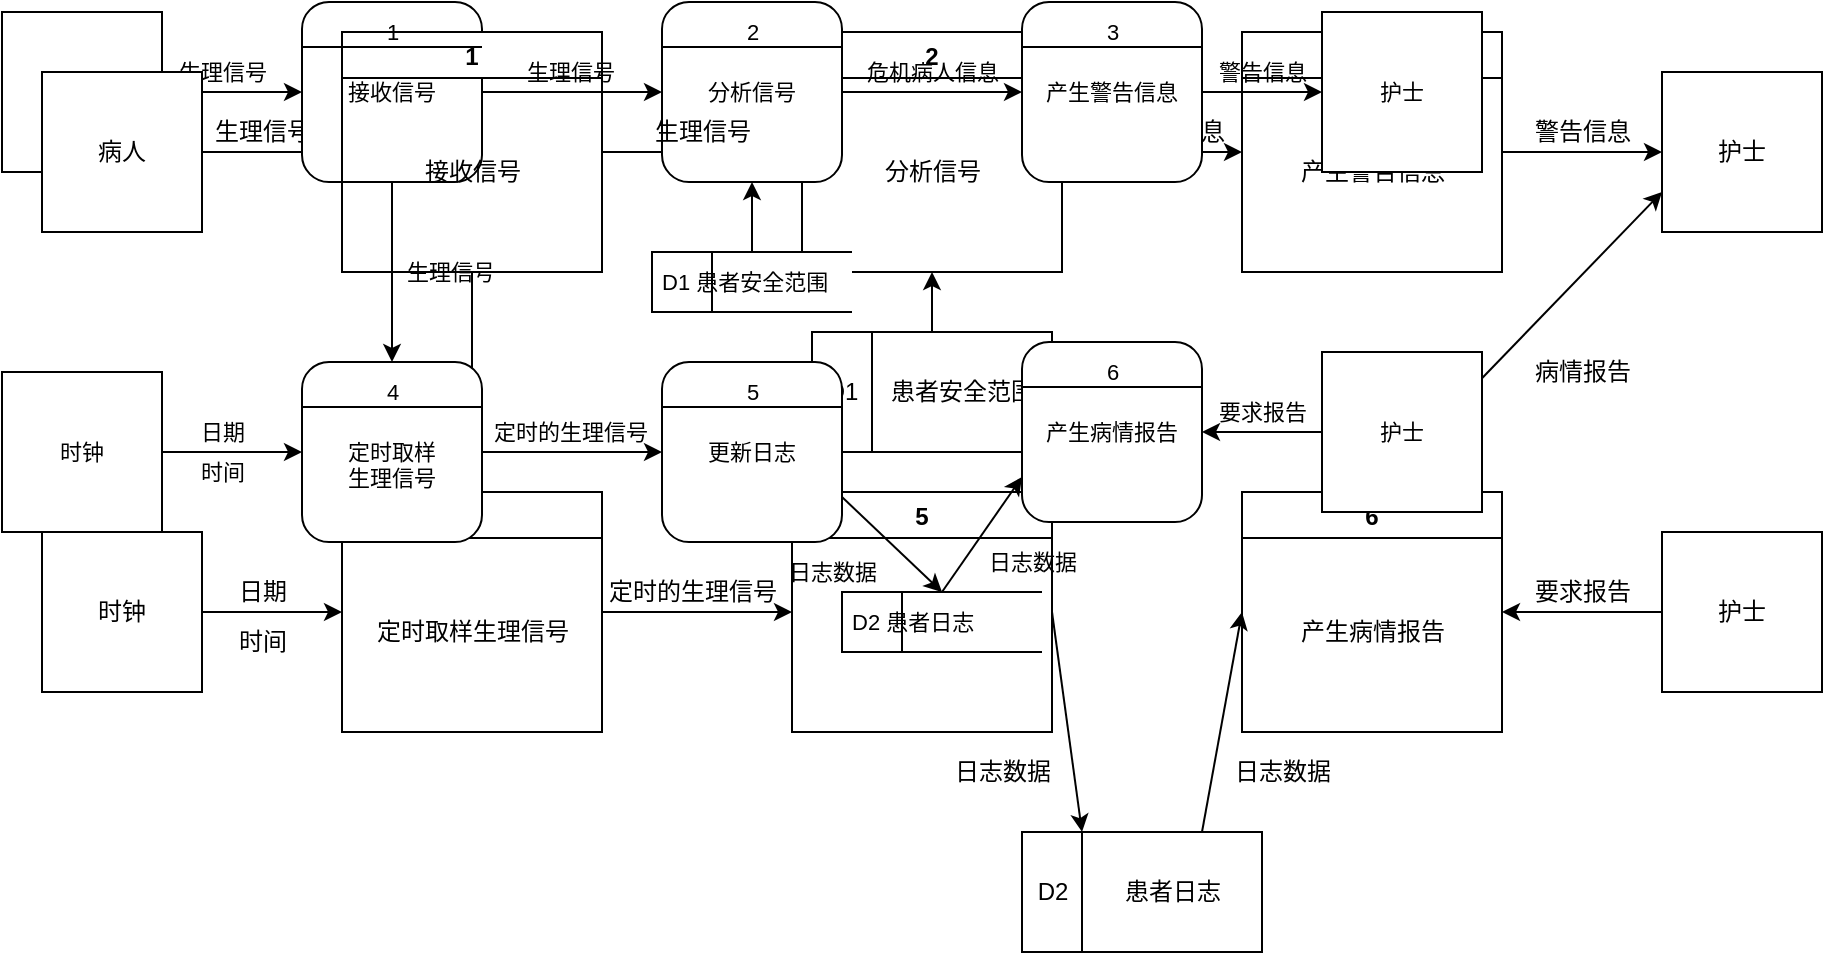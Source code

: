 <mxfile version="16.1.0" type="github">
  <diagram id="3TO2HTd1XTca4pT1SEqU" name="Page-1">
    <mxGraphModel dx="781" dy="1057" grid="1" gridSize="10" guides="1" tooltips="1" connect="1" arrows="1" fold="1" page="1" pageScale="1" pageWidth="827" pageHeight="1169" math="0" shadow="0">
      <root>
        <mxCell id="0" />
        <mxCell id="1" parent="0" />
        <mxCell id="fn_dwkTccMDDkA09NRd3-2" value="" style="endArrow=classic;html=1;rounded=0;exitX=1;exitY=0.5;exitDx=0;exitDy=0;" edge="1" parent="1">
          <mxGeometry width="50" height="50" relative="1" as="geometry">
            <mxPoint x="230" y="330" as="sourcePoint" />
            <mxPoint x="300" y="330" as="targetPoint" />
          </mxGeometry>
        </mxCell>
        <mxCell id="k9_t2tAj-eUcyQC52ZqI-5" style="edgeStyle=orthogonalEdgeStyle;rounded=0;orthogonalLoop=1;jettySize=auto;html=1;exitX=1;exitY=0.5;exitDx=0;exitDy=0;entryX=0;entryY=0.5;entryDx=0;entryDy=0;fontSize=11;" edge="1" parent="1" source="k9_t2tAj-eUcyQC52ZqI-1" target="k9_t2tAj-eUcyQC52ZqI-2">
          <mxGeometry relative="1" as="geometry" />
        </mxCell>
        <mxCell id="fn_dwkTccMDDkA09NRd3-15" value="生理信号" style="text;html=1;align=center;verticalAlign=middle;resizable=0;points=[];autosize=1;strokeColor=none;fillColor=none;" vertex="1" parent="1">
          <mxGeometry x="230" y="310" width="60" height="20" as="geometry" />
        </mxCell>
        <mxCell id="k9_t2tAj-eUcyQC52ZqI-1" value="&lt;font style=&quot;font-size: 11px&quot;&gt;病人&lt;/font&gt;" style="whiteSpace=wrap;html=1;aspect=fixed;fontSize=22;" vertex="1" parent="1">
          <mxGeometry x="130" y="260" width="80" height="80" as="geometry" />
        </mxCell>
        <mxCell id="fn_dwkTccMDDkA09NRd3-20" style="edgeStyle=orthogonalEdgeStyle;rounded=0;orthogonalLoop=1;jettySize=auto;html=1;exitX=1;exitY=0.5;exitDx=0;exitDy=0;" edge="1" parent="1" source="fn_dwkTccMDDkA09NRd3-17">
          <mxGeometry relative="1" as="geometry">
            <mxPoint x="530" y="330" as="targetPoint" />
          </mxGeometry>
        </mxCell>
        <mxCell id="k9_t2tAj-eUcyQC52ZqI-41" style="edgeStyle=orthogonalEdgeStyle;rounded=0;orthogonalLoop=1;jettySize=auto;html=1;exitX=0.5;exitY=1;exitDx=0;exitDy=0;entryX=0.5;entryY=0;entryDx=0;entryDy=0;fontSize=11;" edge="1" parent="1" source="k9_t2tAj-eUcyQC52ZqI-2" target="k9_t2tAj-eUcyQC52ZqI-37">
          <mxGeometry relative="1" as="geometry" />
        </mxCell>
        <mxCell id="fn_dwkTccMDDkA09NRd3-49" style="edgeStyle=orthogonalEdgeStyle;rounded=0;orthogonalLoop=1;jettySize=auto;html=1;exitX=0.5;exitY=1;exitDx=0;exitDy=0;entryX=0.5;entryY=0;entryDx=0;entryDy=0;" edge="1" parent="1" source="fn_dwkTccMDDkA09NRd3-17" target="fn_dwkTccMDDkA09NRd3-47">
          <mxGeometry relative="1" as="geometry" />
        </mxCell>
        <mxCell id="k9_t2tAj-eUcyQC52ZqI-2" value="接收信号" style="rounded=1;whiteSpace=wrap;html=1;fontSize=11;" vertex="1" parent="1">
          <mxGeometry x="280" y="255" width="90" height="90" as="geometry" />
        </mxCell>
        <mxCell id="fn_dwkTccMDDkA09NRd3-17" value="1" style="swimlane;" vertex="1" parent="1">
          <mxGeometry x="300" y="270" width="130" height="120" as="geometry" />
        </mxCell>
        <mxCell id="fn_dwkTccMDDkA09NRd3-18" value="接收信号" style="text;html=1;align=center;verticalAlign=middle;resizable=0;points=[];autosize=1;strokeColor=none;fillColor=none;" vertex="1" parent="fn_dwkTccMDDkA09NRd3-17">
          <mxGeometry x="35" y="60" width="60" height="20" as="geometry" />
        </mxCell>
        <mxCell id="k9_t2tAj-eUcyQC52ZqI-3" value="" style="endArrow=none;html=1;rounded=0;fontSize=11;exitX=0;exitY=0.25;exitDx=0;exitDy=0;entryX=1;entryY=0.25;entryDx=0;entryDy=0;" edge="1" parent="1" source="k9_t2tAj-eUcyQC52ZqI-2" target="k9_t2tAj-eUcyQC52ZqI-2">
          <mxGeometry width="50" height="50" relative="1" as="geometry">
            <mxPoint x="340" y="330" as="sourcePoint" />
            <mxPoint x="390" y="280" as="targetPoint" />
          </mxGeometry>
        </mxCell>
        <mxCell id="fn_dwkTccMDDkA09NRd3-36" style="edgeStyle=orthogonalEdgeStyle;rounded=0;orthogonalLoop=1;jettySize=auto;html=1;exitX=1;exitY=0.5;exitDx=0;exitDy=0;entryX=0;entryY=0.5;entryDx=0;entryDy=0;" edge="1" parent="1" source="fn_dwkTccMDDkA09NRd3-22" target="fn_dwkTccMDDkA09NRd3-34">
          <mxGeometry relative="1" as="geometry" />
        </mxCell>
        <mxCell id="k9_t2tAj-eUcyQC52ZqI-4" value="1" style="text;html=1;align=center;verticalAlign=middle;resizable=0;points=[];autosize=1;strokeColor=none;fillColor=none;fontSize=11;" vertex="1" parent="1">
          <mxGeometry x="315" y="260" width="20" height="20" as="geometry" />
        </mxCell>
        <mxCell id="fn_dwkTccMDDkA09NRd3-22" value="2" style="swimlane;" vertex="1" parent="1">
          <mxGeometry x="530" y="270" width="130" height="120" as="geometry" />
        </mxCell>
        <mxCell id="fn_dwkTccMDDkA09NRd3-23" value="分析信号" style="text;html=1;align=center;verticalAlign=middle;resizable=0;points=[];autosize=1;strokeColor=none;fillColor=none;" vertex="1" parent="fn_dwkTccMDDkA09NRd3-22">
          <mxGeometry x="35" y="60" width="60" height="20" as="geometry" />
        </mxCell>
        <mxCell id="k9_t2tAj-eUcyQC52ZqI-6" value="生理信号" style="text;html=1;align=center;verticalAlign=middle;resizable=0;points=[];autosize=1;strokeColor=none;fillColor=none;fontSize=11;" vertex="1" parent="1">
          <mxGeometry x="210" y="280" width="60" height="20" as="geometry" />
        </mxCell>
        <mxCell id="fn_dwkTccMDDkA09NRd3-33" style="edgeStyle=orthogonalEdgeStyle;rounded=0;orthogonalLoop=1;jettySize=auto;html=1;exitX=0.5;exitY=0;exitDx=0;exitDy=0;entryX=0.5;entryY=1;entryDx=0;entryDy=0;" edge="1" parent="1" source="fn_dwkTccMDDkA09NRd3-27" target="fn_dwkTccMDDkA09NRd3-22">
          <mxGeometry relative="1" as="geometry" />
        </mxCell>
        <mxCell id="k9_t2tAj-eUcyQC52ZqI-13" style="edgeStyle=orthogonalEdgeStyle;rounded=0;orthogonalLoop=1;jettySize=auto;html=1;entryX=0;entryY=0.5;entryDx=0;entryDy=0;fontSize=11;exitX=1;exitY=0.5;exitDx=0;exitDy=0;" edge="1" parent="1" source="k9_t2tAj-eUcyQC52ZqI-2" target="k9_t2tAj-eUcyQC52ZqI-14">
          <mxGeometry relative="1" as="geometry">
            <mxPoint x="390" y="310" as="sourcePoint" />
          </mxGeometry>
        </mxCell>
        <mxCell id="fn_dwkTccMDDkA09NRd3-27" value="" style="rounded=0;whiteSpace=wrap;html=1;" vertex="1" parent="1">
          <mxGeometry x="535" y="420" width="120" height="60" as="geometry" />
        </mxCell>
        <mxCell id="k9_t2tAj-eUcyQC52ZqI-24" style="edgeStyle=orthogonalEdgeStyle;rounded=0;orthogonalLoop=1;jettySize=auto;html=1;exitX=1;exitY=0.5;exitDx=0;exitDy=0;fontSize=11;entryX=0;entryY=0.5;entryDx=0;entryDy=0;" edge="1" parent="1" source="k9_t2tAj-eUcyQC52ZqI-14" target="k9_t2tAj-eUcyQC52ZqI-21">
          <mxGeometry relative="1" as="geometry" />
        </mxCell>
        <mxCell id="fn_dwkTccMDDkA09NRd3-28" value="" style="endArrow=none;html=1;rounded=0;entryX=0.25;entryY=0;entryDx=0;entryDy=0;exitX=0.25;exitY=1;exitDx=0;exitDy=0;" edge="1" parent="1" source="fn_dwkTccMDDkA09NRd3-27" target="fn_dwkTccMDDkA09NRd3-27">
          <mxGeometry width="50" height="50" relative="1" as="geometry">
            <mxPoint x="550" y="490" as="sourcePoint" />
            <mxPoint x="600" y="440" as="targetPoint" />
          </mxGeometry>
        </mxCell>
        <mxCell id="k9_t2tAj-eUcyQC52ZqI-14" value="分析信号" style="rounded=1;whiteSpace=wrap;html=1;fontSize=11;" vertex="1" parent="1">
          <mxGeometry x="460" y="255" width="90" height="90" as="geometry" />
        </mxCell>
        <mxCell id="fn_dwkTccMDDkA09NRd3-29" value="D1" style="text;html=1;align=center;verticalAlign=middle;resizable=0;points=[];autosize=1;strokeColor=none;fillColor=none;" vertex="1" parent="1">
          <mxGeometry x="535" y="440" width="30" height="20" as="geometry" />
        </mxCell>
        <mxCell id="k9_t2tAj-eUcyQC52ZqI-15" value="" style="endArrow=none;html=1;rounded=0;fontSize=11;exitX=0;exitY=0.25;exitDx=0;exitDy=0;entryX=1;entryY=0.25;entryDx=0;entryDy=0;" edge="1" parent="1" source="k9_t2tAj-eUcyQC52ZqI-14" target="k9_t2tAj-eUcyQC52ZqI-14">
          <mxGeometry width="50" height="50" relative="1" as="geometry">
            <mxPoint x="530" y="330" as="sourcePoint" />
            <mxPoint x="580" y="280" as="targetPoint" />
          </mxGeometry>
        </mxCell>
        <mxCell id="fn_dwkTccMDDkA09NRd3-30" value="患者安全范围" style="text;html=1;align=center;verticalAlign=middle;resizable=0;points=[];autosize=1;strokeColor=none;fillColor=none;" vertex="1" parent="1">
          <mxGeometry x="565" y="440" width="90" height="20" as="geometry" />
        </mxCell>
        <mxCell id="k9_t2tAj-eUcyQC52ZqI-16" value="2" style="text;html=1;align=center;verticalAlign=middle;resizable=0;points=[];autosize=1;strokeColor=none;fillColor=none;fontSize=11;" vertex="1" parent="1">
          <mxGeometry x="495" y="260" width="20" height="20" as="geometry" />
        </mxCell>
        <mxCell id="fn_dwkTccMDDkA09NRd3-39" style="edgeStyle=orthogonalEdgeStyle;rounded=0;orthogonalLoop=1;jettySize=auto;html=1;exitX=1;exitY=0.5;exitDx=0;exitDy=0;" edge="1" parent="1" source="fn_dwkTccMDDkA09NRd3-34" target="fn_dwkTccMDDkA09NRd3-41">
          <mxGeometry relative="1" as="geometry">
            <mxPoint x="960" y="330" as="targetPoint" />
          </mxGeometry>
        </mxCell>
        <mxCell id="k9_t2tAj-eUcyQC52ZqI-17" value="生理信号" style="text;html=1;align=center;verticalAlign=middle;resizable=0;points=[];autosize=1;strokeColor=none;fillColor=none;fontSize=11;" vertex="1" parent="1">
          <mxGeometry x="384" y="280" width="60" height="20" as="geometry" />
        </mxCell>
        <mxCell id="fn_dwkTccMDDkA09NRd3-34" value="3" style="swimlane;" vertex="1" parent="1">
          <mxGeometry x="750" y="270" width="130" height="120" as="geometry" />
        </mxCell>
        <mxCell id="fn_dwkTccMDDkA09NRd3-35" value="产生警告信息" style="text;html=1;align=center;verticalAlign=middle;resizable=0;points=[];autosize=1;strokeColor=none;fillColor=none;" vertex="1" parent="fn_dwkTccMDDkA09NRd3-34">
          <mxGeometry x="20" y="60" width="90" height="20" as="geometry" />
        </mxCell>
        <mxCell id="k9_t2tAj-eUcyQC52ZqI-19" style="edgeStyle=orthogonalEdgeStyle;rounded=0;orthogonalLoop=1;jettySize=auto;html=1;exitX=0.5;exitY=0;exitDx=0;exitDy=0;entryX=0.5;entryY=1;entryDx=0;entryDy=0;fontSize=11;" edge="1" parent="1" source="k9_t2tAj-eUcyQC52ZqI-18" target="k9_t2tAj-eUcyQC52ZqI-14">
          <mxGeometry relative="1" as="geometry" />
        </mxCell>
        <mxCell id="fn_dwkTccMDDkA09NRd3-37" value="生理信号" style="text;html=1;align=center;verticalAlign=middle;resizable=0;points=[];autosize=1;strokeColor=none;fillColor=none;" vertex="1" parent="1">
          <mxGeometry x="450" y="310" width="60" height="20" as="geometry" />
        </mxCell>
        <mxCell id="k9_t2tAj-eUcyQC52ZqI-18" value="D1&lt;span style=&quot;white-space: pre&quot;&gt; &lt;/span&gt;患者安全范围" style="html=1;dashed=0;whitespace=wrap;shape=mxgraph.dfd.dataStoreID;align=left;spacingLeft=3;points=[[0,0],[0.5,0],[1,0],[0,0.5],[1,0.5],[0,1],[0.5,1],[1,1]];fontSize=11;" vertex="1" parent="1">
          <mxGeometry x="455" y="380" width="100" height="30" as="geometry" />
        </mxCell>
        <mxCell id="fn_dwkTccMDDkA09NRd3-38" value="危机病人信息" style="text;html=1;align=center;verticalAlign=middle;resizable=0;points=[];autosize=1;strokeColor=none;fillColor=none;" vertex="1" parent="1">
          <mxGeometry x="660" y="310" width="90" height="20" as="geometry" />
        </mxCell>
        <mxCell id="k9_t2tAj-eUcyQC52ZqI-27" style="edgeStyle=orthogonalEdgeStyle;rounded=0;orthogonalLoop=1;jettySize=auto;html=1;exitX=1;exitY=0.5;exitDx=0;exitDy=0;entryX=0;entryY=0.5;entryDx=0;entryDy=0;fontSize=11;" edge="1" parent="1" source="k9_t2tAj-eUcyQC52ZqI-21" target="k9_t2tAj-eUcyQC52ZqI-26">
          <mxGeometry relative="1" as="geometry" />
        </mxCell>
        <mxCell id="fn_dwkTccMDDkA09NRd3-41" value="护士" style="whiteSpace=wrap;html=1;aspect=fixed;" vertex="1" parent="1">
          <mxGeometry x="960" y="290" width="80" height="80" as="geometry" />
        </mxCell>
        <mxCell id="k9_t2tAj-eUcyQC52ZqI-21" value="产生警告信息" style="rounded=1;whiteSpace=wrap;html=1;fontSize=11;" vertex="1" parent="1">
          <mxGeometry x="640" y="255" width="90" height="90" as="geometry" />
        </mxCell>
        <mxCell id="fn_dwkTccMDDkA09NRd3-42" value="警告信息" style="text;html=1;align=center;verticalAlign=middle;resizable=0;points=[];autosize=1;strokeColor=none;fillColor=none;" vertex="1" parent="1">
          <mxGeometry x="890" y="310" width="60" height="20" as="geometry" />
        </mxCell>
        <mxCell id="k9_t2tAj-eUcyQC52ZqI-22" value="" style="endArrow=none;html=1;rounded=0;fontSize=11;exitX=0;exitY=0.25;exitDx=0;exitDy=0;entryX=1;entryY=0.25;entryDx=0;entryDy=0;" edge="1" parent="1" source="k9_t2tAj-eUcyQC52ZqI-21" target="k9_t2tAj-eUcyQC52ZqI-21">
          <mxGeometry width="50" height="50" relative="1" as="geometry">
            <mxPoint x="710" y="330" as="sourcePoint" />
            <mxPoint x="760" y="280" as="targetPoint" />
          </mxGeometry>
        </mxCell>
        <mxCell id="fn_dwkTccMDDkA09NRd3-43" value="病人" style="whiteSpace=wrap;html=1;aspect=fixed;" vertex="1" parent="1">
          <mxGeometry x="150" y="290" width="80" height="80" as="geometry" />
        </mxCell>
        <mxCell id="k9_t2tAj-eUcyQC52ZqI-23" value="3" style="text;html=1;align=center;verticalAlign=middle;resizable=0;points=[];autosize=1;strokeColor=none;fillColor=none;fontSize=11;" vertex="1" parent="1">
          <mxGeometry x="675" y="260" width="20" height="20" as="geometry" />
        </mxCell>
        <mxCell id="fn_dwkTccMDDkA09NRd3-50" style="edgeStyle=orthogonalEdgeStyle;rounded=0;orthogonalLoop=1;jettySize=auto;html=1;exitX=1;exitY=0.5;exitDx=0;exitDy=0;entryX=0;entryY=0.5;entryDx=0;entryDy=0;" edge="1" parent="1" source="fn_dwkTccMDDkA09NRd3-44" target="fn_dwkTccMDDkA09NRd3-47">
          <mxGeometry relative="1" as="geometry">
            <mxPoint x="290" y="560" as="targetPoint" />
          </mxGeometry>
        </mxCell>
        <mxCell id="k9_t2tAj-eUcyQC52ZqI-25" value="危机病人信息" style="text;html=1;align=center;verticalAlign=middle;resizable=0;points=[];autosize=1;strokeColor=none;fillColor=none;fontSize=11;" vertex="1" parent="1">
          <mxGeometry x="550" y="280" width="90" height="20" as="geometry" />
        </mxCell>
        <mxCell id="fn_dwkTccMDDkA09NRd3-44" value="时钟" style="whiteSpace=wrap;html=1;aspect=fixed;" vertex="1" parent="1">
          <mxGeometry x="150" y="520" width="80" height="80" as="geometry" />
        </mxCell>
        <mxCell id="k9_t2tAj-eUcyQC52ZqI-26" value="护士" style="whiteSpace=wrap;html=1;aspect=fixed;fontSize=11;" vertex="1" parent="1">
          <mxGeometry x="790" y="260" width="80" height="80" as="geometry" />
        </mxCell>
        <mxCell id="fn_dwkTccMDDkA09NRd3-55" style="edgeStyle=orthogonalEdgeStyle;rounded=0;orthogonalLoop=1;jettySize=auto;html=1;exitX=1;exitY=0.5;exitDx=0;exitDy=0;entryX=0;entryY=0.5;entryDx=0;entryDy=0;" edge="1" parent="1" source="fn_dwkTccMDDkA09NRd3-47" target="fn_dwkTccMDDkA09NRd3-53">
          <mxGeometry relative="1" as="geometry" />
        </mxCell>
        <mxCell id="k9_t2tAj-eUcyQC52ZqI-29" value="警告信息" style="text;html=1;align=center;verticalAlign=middle;resizable=0;points=[];autosize=1;strokeColor=none;fillColor=none;fontSize=11;" vertex="1" parent="1">
          <mxGeometry x="730" y="280" width="60" height="20" as="geometry" />
        </mxCell>
        <mxCell id="fn_dwkTccMDDkA09NRd3-47" value="4" style="swimlane;" vertex="1" parent="1">
          <mxGeometry x="300" y="500" width="130" height="120" as="geometry" />
        </mxCell>
        <mxCell id="fn_dwkTccMDDkA09NRd3-48" value="定时取样生理信号" style="text;html=1;align=center;verticalAlign=middle;resizable=0;points=[];autosize=1;strokeColor=none;fillColor=none;" vertex="1" parent="fn_dwkTccMDDkA09NRd3-47">
          <mxGeometry x="10" y="60" width="110" height="20" as="geometry" />
        </mxCell>
        <mxCell id="k9_t2tAj-eUcyQC52ZqI-34" style="edgeStyle=orthogonalEdgeStyle;rounded=0;orthogonalLoop=1;jettySize=auto;html=1;exitX=1;exitY=0.5;exitDx=0;exitDy=0;fontSize=11;entryX=0;entryY=0.5;entryDx=0;entryDy=0;" edge="1" parent="1" source="k9_t2tAj-eUcyQC52ZqI-30" target="k9_t2tAj-eUcyQC52ZqI-37">
          <mxGeometry relative="1" as="geometry">
            <mxPoint x="280" y="480" as="targetPoint" />
          </mxGeometry>
        </mxCell>
        <mxCell id="fn_dwkTccMDDkA09NRd3-51" value="日期" style="text;html=1;align=center;verticalAlign=middle;resizable=0;points=[];autosize=1;strokeColor=none;fillColor=none;" vertex="1" parent="1">
          <mxGeometry x="240" y="540" width="40" height="20" as="geometry" />
        </mxCell>
        <mxCell id="k9_t2tAj-eUcyQC52ZqI-30" value="时钟" style="whiteSpace=wrap;html=1;aspect=fixed;fontSize=11;" vertex="1" parent="1">
          <mxGeometry x="130" y="440" width="80" height="80" as="geometry" />
        </mxCell>
        <mxCell id="fn_dwkTccMDDkA09NRd3-52" value="时间" style="text;html=1;align=center;verticalAlign=middle;resizable=0;points=[];autosize=1;strokeColor=none;fillColor=none;" vertex="1" parent="1">
          <mxGeometry x="240" y="565" width="40" height="20" as="geometry" />
        </mxCell>
        <mxCell id="k9_t2tAj-eUcyQC52ZqI-35" value="日期" style="text;html=1;align=center;verticalAlign=middle;resizable=0;points=[];autosize=1;strokeColor=none;fillColor=none;fontSize=11;" vertex="1" parent="1">
          <mxGeometry x="220" y="460" width="40" height="20" as="geometry" />
        </mxCell>
        <mxCell id="fn_dwkTccMDDkA09NRd3-53" value="5" style="swimlane;" vertex="1" parent="1">
          <mxGeometry x="525" y="500" width="130" height="120" as="geometry" />
        </mxCell>
        <mxCell id="fn_dwkTccMDDkA09NRd3-54" value="更新日志" style="text;html=1;align=center;verticalAlign=middle;resizable=0;points=[];autosize=1;strokeColor=none;fillColor=none;" vertex="1" parent="fn_dwkTccMDDkA09NRd3-53">
          <mxGeometry x="35" y="60" width="60" height="20" as="geometry" />
        </mxCell>
        <mxCell id="k9_t2tAj-eUcyQC52ZqI-36" value="时间" style="text;html=1;align=center;verticalAlign=middle;resizable=0;points=[];autosize=1;strokeColor=none;fillColor=none;fontSize=11;" vertex="1" parent="1">
          <mxGeometry x="220" y="480" width="40" height="20" as="geometry" />
        </mxCell>
        <mxCell id="fn_dwkTccMDDkA09NRd3-56" value="定时的生理信号" style="text;html=1;align=center;verticalAlign=middle;resizable=0;points=[];autosize=1;strokeColor=none;fillColor=none;" vertex="1" parent="1">
          <mxGeometry x="425" y="540" width="100" height="20" as="geometry" />
        </mxCell>
        <mxCell id="k9_t2tAj-eUcyQC52ZqI-46" style="edgeStyle=orthogonalEdgeStyle;rounded=0;orthogonalLoop=1;jettySize=auto;html=1;exitX=1;exitY=0.5;exitDx=0;exitDy=0;entryX=0;entryY=0.5;entryDx=0;entryDy=0;fontSize=11;" edge="1" parent="1" source="k9_t2tAj-eUcyQC52ZqI-37" target="k9_t2tAj-eUcyQC52ZqI-43">
          <mxGeometry relative="1" as="geometry" />
        </mxCell>
        <mxCell id="fn_dwkTccMDDkA09NRd3-57" value="" style="rounded=0;whiteSpace=wrap;html=1;" vertex="1" parent="1">
          <mxGeometry x="640" y="670" width="120" height="60" as="geometry" />
        </mxCell>
        <mxCell id="k9_t2tAj-eUcyQC52ZqI-37" value="&lt;br&gt;定时取样&lt;br&gt;生理信号" style="rounded=1;whiteSpace=wrap;html=1;fontSize=11;" vertex="1" parent="1">
          <mxGeometry x="280" y="435" width="90" height="90" as="geometry" />
        </mxCell>
        <mxCell id="fn_dwkTccMDDkA09NRd3-58" value="" style="endArrow=none;html=1;rounded=0;entryX=0.25;entryY=0;entryDx=0;entryDy=0;exitX=0.25;exitY=1;exitDx=0;exitDy=0;" edge="1" parent="1" source="fn_dwkTccMDDkA09NRd3-57" target="fn_dwkTccMDDkA09NRd3-57">
          <mxGeometry width="50" height="50" relative="1" as="geometry">
            <mxPoint x="655" y="740" as="sourcePoint" />
            <mxPoint x="705" y="690" as="targetPoint" />
          </mxGeometry>
        </mxCell>
        <mxCell id="k9_t2tAj-eUcyQC52ZqI-38" value="" style="endArrow=none;html=1;rounded=0;fontSize=11;exitX=0;exitY=0.25;exitDx=0;exitDy=0;entryX=1;entryY=0.25;entryDx=0;entryDy=0;" edge="1" parent="1" source="k9_t2tAj-eUcyQC52ZqI-37" target="k9_t2tAj-eUcyQC52ZqI-37">
          <mxGeometry width="50" height="50" relative="1" as="geometry">
            <mxPoint x="340" y="510" as="sourcePoint" />
            <mxPoint x="390" y="460" as="targetPoint" />
          </mxGeometry>
        </mxCell>
        <mxCell id="fn_dwkTccMDDkA09NRd3-59" value="D2" style="text;html=1;align=center;verticalAlign=middle;resizable=0;points=[];autosize=1;strokeColor=none;fillColor=none;" vertex="1" parent="1">
          <mxGeometry x="640" y="690" width="30" height="20" as="geometry" />
        </mxCell>
        <mxCell id="k9_t2tAj-eUcyQC52ZqI-39" value="4" style="text;html=1;align=center;verticalAlign=middle;resizable=0;points=[];autosize=1;strokeColor=none;fillColor=none;fontSize=11;" vertex="1" parent="1">
          <mxGeometry x="315" y="440" width="20" height="20" as="geometry" />
        </mxCell>
        <mxCell id="fn_dwkTccMDDkA09NRd3-60" value="患者日志" style="text;html=1;align=center;verticalAlign=middle;resizable=0;points=[];autosize=1;strokeColor=none;fillColor=none;" vertex="1" parent="1">
          <mxGeometry x="685" y="690" width="60" height="20" as="geometry" />
        </mxCell>
        <mxCell id="k9_t2tAj-eUcyQC52ZqI-42" value="生理信号" style="text;html=1;align=center;verticalAlign=middle;resizable=0;points=[];autosize=1;strokeColor=none;fillColor=none;fontSize=11;" vertex="1" parent="1">
          <mxGeometry x="324" y="380" width="60" height="20" as="geometry" />
        </mxCell>
        <mxCell id="fn_dwkTccMDDkA09NRd3-61" value="" style="endArrow=classic;html=1;rounded=0;exitX=1;exitY=0.5;exitDx=0;exitDy=0;entryX=0.25;entryY=0;entryDx=0;entryDy=0;" edge="1" parent="1" source="fn_dwkTccMDDkA09NRd3-53" target="fn_dwkTccMDDkA09NRd3-57">
          <mxGeometry width="50" height="50" relative="1" as="geometry">
            <mxPoint x="770" y="540" as="sourcePoint" />
            <mxPoint x="820" y="490" as="targetPoint" />
          </mxGeometry>
        </mxCell>
        <mxCell id="k9_t2tAj-eUcyQC52ZqI-43" value="更新日志" style="rounded=1;whiteSpace=wrap;html=1;fontSize=11;" vertex="1" parent="1">
          <mxGeometry x="460" y="435" width="90" height="90" as="geometry" />
        </mxCell>
        <mxCell id="fn_dwkTccMDDkA09NRd3-62" value="6" style="swimlane;" vertex="1" parent="1">
          <mxGeometry x="750" y="500" width="130" height="120" as="geometry" />
        </mxCell>
        <mxCell id="fn_dwkTccMDDkA09NRd3-63" value="产生病情报告" style="text;html=1;align=center;verticalAlign=middle;resizable=0;points=[];autosize=1;strokeColor=none;fillColor=none;" vertex="1" parent="fn_dwkTccMDDkA09NRd3-62">
          <mxGeometry x="20" y="60" width="90" height="20" as="geometry" />
        </mxCell>
        <mxCell id="k9_t2tAj-eUcyQC52ZqI-44" value="" style="endArrow=none;html=1;rounded=0;fontSize=11;exitX=0;exitY=0.25;exitDx=0;exitDy=0;entryX=1;entryY=0.25;entryDx=0;entryDy=0;" edge="1" parent="1" source="k9_t2tAj-eUcyQC52ZqI-43" target="k9_t2tAj-eUcyQC52ZqI-43">
          <mxGeometry width="50" height="50" relative="1" as="geometry">
            <mxPoint x="520" y="500" as="sourcePoint" />
            <mxPoint x="570" y="450" as="targetPoint" />
          </mxGeometry>
        </mxCell>
        <mxCell id="fn_dwkTccMDDkA09NRd3-65" value="" style="endArrow=classic;html=1;rounded=0;exitX=0.75;exitY=0;exitDx=0;exitDy=0;entryX=0;entryY=0.5;entryDx=0;entryDy=0;" edge="1" parent="1" source="fn_dwkTccMDDkA09NRd3-57" target="fn_dwkTccMDDkA09NRd3-62">
          <mxGeometry width="50" height="50" relative="1" as="geometry">
            <mxPoint x="810" y="690" as="sourcePoint" />
            <mxPoint x="860" y="640" as="targetPoint" />
          </mxGeometry>
        </mxCell>
        <mxCell id="k9_t2tAj-eUcyQC52ZqI-45" value="5" style="text;html=1;align=center;verticalAlign=middle;resizable=0;points=[];autosize=1;strokeColor=none;fillColor=none;fontSize=11;" vertex="1" parent="1">
          <mxGeometry x="495" y="440" width="20" height="20" as="geometry" />
        </mxCell>
        <mxCell id="fn_dwkTccMDDkA09NRd3-66" value="日志数据" style="text;html=1;align=center;verticalAlign=middle;resizable=0;points=[];autosize=1;strokeColor=none;fillColor=none;" vertex="1" parent="1">
          <mxGeometry x="600" y="630" width="60" height="20" as="geometry" />
        </mxCell>
        <mxCell id="k9_t2tAj-eUcyQC52ZqI-47" value="定时的生理信号" style="text;html=1;align=center;verticalAlign=middle;resizable=0;points=[];autosize=1;strokeColor=none;fillColor=none;fontSize=11;" vertex="1" parent="1">
          <mxGeometry x="364" y="460" width="100" height="20" as="geometry" />
        </mxCell>
        <mxCell id="fn_dwkTccMDDkA09NRd3-67" value="日志数据" style="text;html=1;align=center;verticalAlign=middle;resizable=0;points=[];autosize=1;strokeColor=none;fillColor=none;" vertex="1" parent="1">
          <mxGeometry x="740" y="630" width="60" height="20" as="geometry" />
        </mxCell>
        <mxCell id="k9_t2tAj-eUcyQC52ZqI-49" value="D2&lt;span style=&quot;white-space: pre&quot;&gt; &lt;/span&gt;患者日志" style="html=1;dashed=0;whitespace=wrap;shape=mxgraph.dfd.dataStoreID;align=left;spacingLeft=3;points=[[0,0],[0.5,0],[1,0],[0,0.5],[1,0.5],[0,1],[0.5,1],[1,1]];fontSize=11;" vertex="1" parent="1">
          <mxGeometry x="550" y="550" width="100" height="30" as="geometry" />
        </mxCell>
        <mxCell id="fn_dwkTccMDDkA09NRd3-70" style="edgeStyle=orthogonalEdgeStyle;rounded=0;orthogonalLoop=1;jettySize=auto;html=1;exitX=0;exitY=0.5;exitDx=0;exitDy=0;entryX=1;entryY=0.5;entryDx=0;entryDy=0;" edge="1" parent="1" source="fn_dwkTccMDDkA09NRd3-68" target="fn_dwkTccMDDkA09NRd3-62">
          <mxGeometry relative="1" as="geometry" />
        </mxCell>
        <mxCell id="k9_t2tAj-eUcyQC52ZqI-51" value="" style="endArrow=classic;html=1;rounded=0;fontSize=11;exitX=1;exitY=0.75;exitDx=0;exitDy=0;entryX=0.5;entryY=0;entryDx=0;entryDy=0;" edge="1" parent="1" source="k9_t2tAj-eUcyQC52ZqI-43" target="k9_t2tAj-eUcyQC52ZqI-49">
          <mxGeometry width="50" height="50" relative="1" as="geometry">
            <mxPoint x="620" y="450" as="sourcePoint" />
            <mxPoint x="670" y="400" as="targetPoint" />
          </mxGeometry>
        </mxCell>
        <mxCell id="fn_dwkTccMDDkA09NRd3-68" value="护士" style="whiteSpace=wrap;html=1;aspect=fixed;" vertex="1" parent="1">
          <mxGeometry x="960" y="520" width="80" height="80" as="geometry" />
        </mxCell>
        <mxCell id="k9_t2tAj-eUcyQC52ZqI-52" value="产生病情报告" style="rounded=1;whiteSpace=wrap;html=1;fontSize=11;" vertex="1" parent="1">
          <mxGeometry x="640" y="425" width="90" height="90" as="geometry" />
        </mxCell>
        <mxCell id="fn_dwkTccMDDkA09NRd3-71" value="要求报告" style="text;html=1;align=center;verticalAlign=middle;resizable=0;points=[];autosize=1;strokeColor=none;fillColor=none;" vertex="1" parent="1">
          <mxGeometry x="890" y="540" width="60" height="20" as="geometry" />
        </mxCell>
        <mxCell id="k9_t2tAj-eUcyQC52ZqI-53" value="" style="endArrow=none;html=1;rounded=0;fontSize=11;exitX=0;exitY=0.25;exitDx=0;exitDy=0;entryX=1;entryY=0.25;entryDx=0;entryDy=0;" edge="1" parent="1" source="k9_t2tAj-eUcyQC52ZqI-52" target="k9_t2tAj-eUcyQC52ZqI-52">
          <mxGeometry width="50" height="50" relative="1" as="geometry">
            <mxPoint x="710" y="490" as="sourcePoint" />
            <mxPoint x="760" y="440" as="targetPoint" />
          </mxGeometry>
        </mxCell>
        <mxCell id="fn_dwkTccMDDkA09NRd3-73" value="" style="endArrow=classic;html=1;rounded=0;exitX=0.5;exitY=0;exitDx=0;exitDy=0;entryX=0;entryY=0.75;entryDx=0;entryDy=0;" edge="1" parent="1" source="fn_dwkTccMDDkA09NRd3-62" target="fn_dwkTccMDDkA09NRd3-41">
          <mxGeometry width="50" height="50" relative="1" as="geometry">
            <mxPoint x="850" y="490" as="sourcePoint" />
            <mxPoint x="900" y="440" as="targetPoint" />
          </mxGeometry>
        </mxCell>
        <mxCell id="k9_t2tAj-eUcyQC52ZqI-54" value="6" style="text;html=1;align=center;verticalAlign=middle;resizable=0;points=[];autosize=1;strokeColor=none;fillColor=none;fontSize=11;" vertex="1" parent="1">
          <mxGeometry x="675" y="430" width="20" height="20" as="geometry" />
        </mxCell>
        <mxCell id="fn_dwkTccMDDkA09NRd3-74" value="病情报告" style="text;html=1;align=center;verticalAlign=middle;resizable=0;points=[];autosize=1;strokeColor=none;fillColor=none;" vertex="1" parent="1">
          <mxGeometry x="890" y="430" width="60" height="20" as="geometry" />
        </mxCell>
        <mxCell id="k9_t2tAj-eUcyQC52ZqI-55" value="" style="endArrow=classic;html=1;rounded=0;fontSize=11;exitX=0.5;exitY=0;exitDx=0;exitDy=0;entryX=0;entryY=0.75;entryDx=0;entryDy=0;" edge="1" parent="1" source="k9_t2tAj-eUcyQC52ZqI-49" target="k9_t2tAj-eUcyQC52ZqI-52">
          <mxGeometry width="50" height="50" relative="1" as="geometry">
            <mxPoint x="730" y="600" as="sourcePoint" />
            <mxPoint x="780" y="550" as="targetPoint" />
          </mxGeometry>
        </mxCell>
        <mxCell id="k9_t2tAj-eUcyQC52ZqI-57" value="日志数据" style="text;html=1;align=center;verticalAlign=middle;resizable=0;points=[];autosize=1;strokeColor=none;fillColor=none;fontSize=11;" vertex="1" parent="1">
          <mxGeometry x="515" y="530" width="60" height="20" as="geometry" />
        </mxCell>
        <mxCell id="k9_t2tAj-eUcyQC52ZqI-58" value="日志数据" style="text;html=1;align=center;verticalAlign=middle;resizable=0;points=[];autosize=1;strokeColor=none;fillColor=none;fontSize=11;" vertex="1" parent="1">
          <mxGeometry x="615" y="525" width="60" height="20" as="geometry" />
        </mxCell>
        <mxCell id="k9_t2tAj-eUcyQC52ZqI-60" style="edgeStyle=orthogonalEdgeStyle;rounded=0;orthogonalLoop=1;jettySize=auto;html=1;exitX=0;exitY=0.5;exitDx=0;exitDy=0;entryX=1;entryY=0.5;entryDx=0;entryDy=0;fontSize=11;" edge="1" parent="1" source="k9_t2tAj-eUcyQC52ZqI-59" target="k9_t2tAj-eUcyQC52ZqI-52">
          <mxGeometry relative="1" as="geometry" />
        </mxCell>
        <mxCell id="k9_t2tAj-eUcyQC52ZqI-59" value="护士" style="whiteSpace=wrap;html=1;aspect=fixed;fontSize=11;" vertex="1" parent="1">
          <mxGeometry x="790" y="430" width="80" height="80" as="geometry" />
        </mxCell>
        <mxCell id="k9_t2tAj-eUcyQC52ZqI-61" value="要求报告" style="text;html=1;align=center;verticalAlign=middle;resizable=0;points=[];autosize=1;strokeColor=none;fillColor=none;fontSize=11;" vertex="1" parent="1">
          <mxGeometry x="730" y="450" width="60" height="20" as="geometry" />
        </mxCell>
      </root>
    </mxGraphModel>
  </diagram>
</mxfile>
